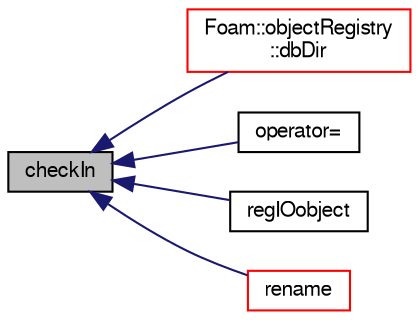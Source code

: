 digraph "checkIn"
{
  bgcolor="transparent";
  edge [fontname="FreeSans",fontsize="10",labelfontname="FreeSans",labelfontsize="10"];
  node [fontname="FreeSans",fontsize="10",shape=record];
  rankdir="LR";
  Node998 [label="checkIn",height=0.2,width=0.4,color="black", fillcolor="grey75", style="filled", fontcolor="black"];
  Node998 -> Node999 [dir="back",color="midnightblue",fontsize="10",style="solid",fontname="FreeSans"];
  Node999 [label="Foam::objectRegistry\l::dbDir",height=0.2,width=0.4,color="red",URL="$a26326.html#a9ecd132f79c64a2676e2ec906c864653",tooltip="Local directory path of this objectRegistry relative to the time. "];
  Node998 -> Node1022 [dir="back",color="midnightblue",fontsize="10",style="solid",fontname="FreeSans"];
  Node1022 [label="operator=",height=0.2,width=0.4,color="black",URL="$a26334.html#ac9ecd59b6004bc61b7616eeb020ec451"];
  Node998 -> Node1023 [dir="back",color="midnightblue",fontsize="10",style="solid",fontname="FreeSans"];
  Node1023 [label="regIOobject",height=0.2,width=0.4,color="black",URL="$a26334.html#a805c73a672e286774c8994203483c8ba",tooltip="Construct from IOobject. Optional flag for if IOobject is the. "];
  Node998 -> Node1024 [dir="back",color="midnightblue",fontsize="10",style="solid",fontname="FreeSans"];
  Node1024 [label="rename",height=0.2,width=0.4,color="red",URL="$a26334.html#af41376d1e0031e06613d5ce3c740cf7d",tooltip="Rename. "];
}
